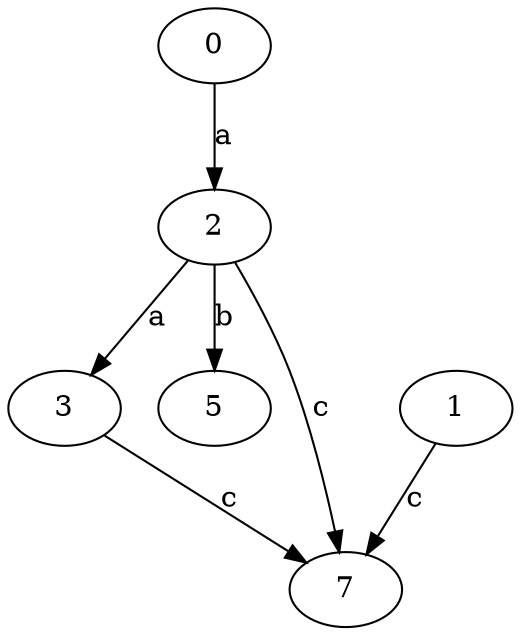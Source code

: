 strict digraph  {
0;
1;
2;
3;
5;
7;
0 -> 2  [label=a];
1 -> 7  [label=c];
2 -> 3  [label=a];
2 -> 5  [label=b];
2 -> 7  [label=c];
3 -> 7  [label=c];
}

